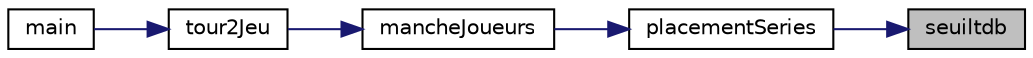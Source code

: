 digraph "seuiltdb"
{
 // INTERACTIVE_SVG=YES
 // LATEX_PDF_SIZE
  edge [fontname="Helvetica",fontsize="10",labelfontname="Helvetica",labelfontsize="10"];
  node [fontname="Helvetica",fontsize="10",shape=record];
  rankdir="RL";
  Node1 [label="seuiltdb",height=0.2,width=0.4,color="black", fillcolor="grey75", style="filled", fontcolor="black",tooltip=": La procédure prend en paramètre un pointeur de Jeux et l'id du joueur a tester"];
  Node1 -> Node2 [dir="back",color="midnightblue",fontsize="10",style="solid",fontname="Helvetica"];
  Node2 [label="placementSeries",height=0.2,width=0.4,color="black", fillcolor="white", style="filled",URL="$jeu_8c.html#ac9b1f21935d93846fec6a5e4c3df025b",tooltip=": La procédure récupère l'écart supérieu le plus petit et si la carte jouée est inférieure aux séries"];
  Node2 -> Node3 [dir="back",color="midnightblue",fontsize="10",style="solid",fontname="Helvetica"];
  Node3 [label="mancheJoueurs",height=0.2,width=0.4,color="black", fillcolor="white", style="filled",URL="$jeu_8c.html#aafc3c4b5272c83bfd800c4c647debf17",tooltip=": Lance une manche de 10 tours tant que personne atteint le seuil de tête de boeuf"];
  Node3 -> Node4 [dir="back",color="midnightblue",fontsize="10",style="solid",fontname="Helvetica"];
  Node4 [label="tour2Jeu",height=0.2,width=0.4,color="black", fillcolor="white", style="filled",URL="$jeu_8c.html#af93d3121afa95f7a3e7d318fa364f568",tooltip=": Lance le jeu et fait une boucle tant que le jeu n'est pas fini"];
  Node4 -> Node5 [dir="back",color="midnightblue",fontsize="10",style="solid",fontname="Helvetica"];
  Node5 [label="main",height=0.2,width=0.4,color="black", fillcolor="white", style="filled",URL="$main_8c.html#ac4c0f8a8146b128f1b8f920e3a9c3b1e",tooltip=" "];
}
